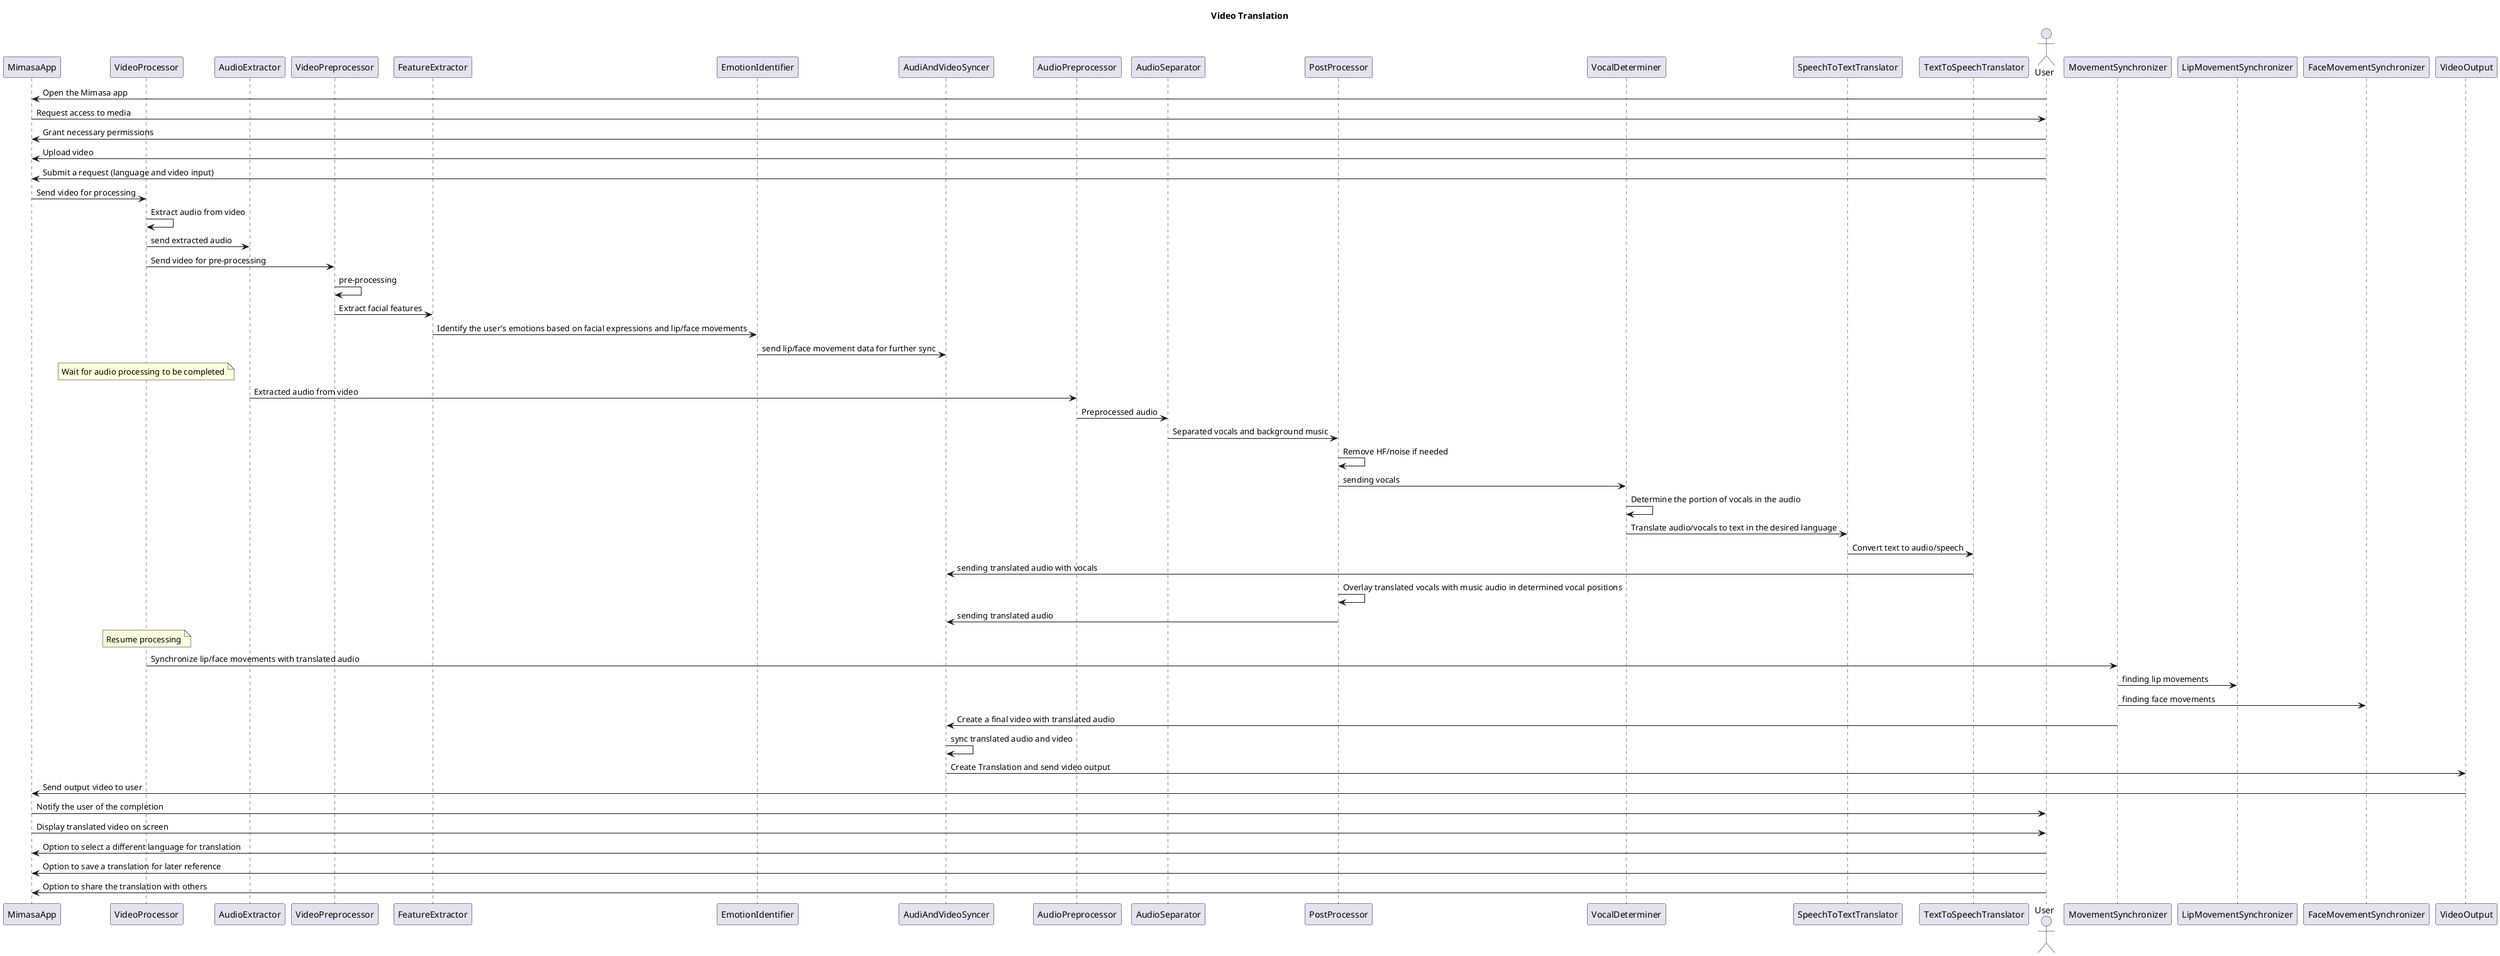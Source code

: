 @startuml Mimasa Core Component

Title: Video Processing

actor User

User -> MimasaApp: Open the Mimasa app
MimasaApp -> User: Request access to media
User -> MimasaApp: Grant necessary permissions
User -> MimasaApp: Upload video
User -> MimasaApp: Submit a request (language and video input)
MimasaApp -> VideoProcessor: Send video for processing

VideoProcessor -> VideoProcessor: Extract audio from video
VideoProcessor -> AudioExtractor: send extracted audio
VideoProcessor -> VideoPreprocessor: Send video for pre-processing
VideoPreprocessor -> VideoPreprocessor: pre-processing
VideoPreprocessor -> FeatureExtractor: Extract facial features
FeatureExtractor -> EmotionIdentifier: Identify the user's emotions based on facial expressions and lip/face movements
EmotionIdentifier -> AudiAndVideoSyncer : send lip/face movement data for further sync

Note over VideoProcessor: Wait for audio processing to be completed

Title: Audio Translation

AudioExtractor -> AudioPreprocessor: Extracted audio from video
AudioPreprocessor -> AudioSeparator: Preprocessed audio
AudioSeparator -> PostProcessor: Separated vocals and background music
PostProcessor -> PostProcessor: Remove HF/noise if needed
PostProcessor -> VocalDeterminer: sending vocals
VocalDeterminer -> VocalDeterminer: Determine the portion of vocals in the audio
VocalDeterminer -> SpeechToTextTranslator: Translate audio/vocals to text in the desired language
SpeechToTextTranslator -> TextToSpeechTranslator: Convert text to audio/speech
TextToSpeechTranslator -> AudiAndVideoSyncer: sending translated audio with vocals
PostProcessor -> PostProcessor: Overlay translated vocals with music audio in determined vocal positions
PostProcessor -> AudiAndVideoSyncer: sending translated audio

Note over VideoProcessor: Resume processing

Title: Video Translation

actor User

VideoProcessor -> MovementSynchronizer: Synchronize lip/face movements with translated audio
MovementSynchronizer -> LipMovementSynchronizer: finding lip movements
MovementSynchronizer -> FaceMovementSynchronizer: finding face movements
MovementSynchronizer -> AudiAndVideoSyncer: Create a final video with translated audio

AudiAndVideoSyncer -> AudiAndVideoSyncer: sync translated audio and video
AudiAndVideoSyncer -> VideoOutput: Create Translation and send video output
VideoOutput -> MimasaApp: Send output video to user

MimasaApp -> User: Notify the user of the completion
MimasaApp -> User: Display translated video on screen
User -> MimasaApp: Option to select a different language for translation
User -> MimasaApp: Option to save a translation for later reference
User -> MimasaApp: Option to share the translation with others

@enduml
